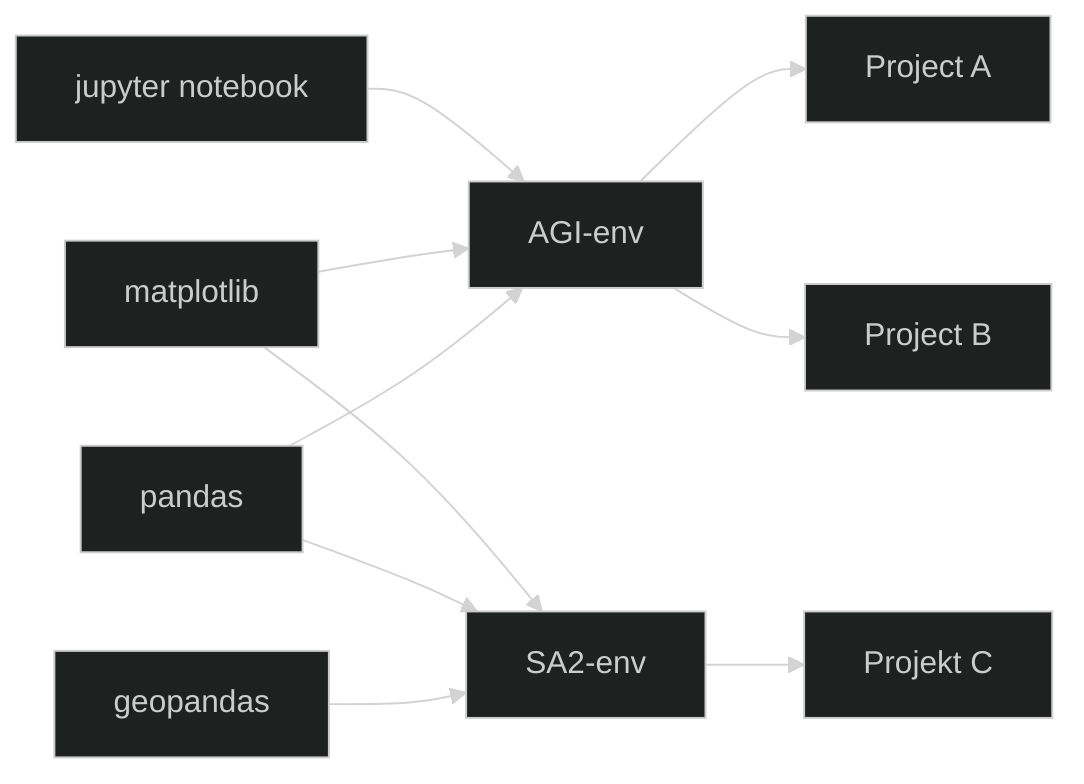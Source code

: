 %%{init: {'theme': 'dark', 'themeVariables': { 'primaryTextColor': 'white'}}}%%
graph LR
    B[pandas] --> A[AGI-env]
    C[matplotlib] --> A
    D[jupyter notebook] --> A
    E[geopandas] --> F[SA2-env]
    B --> F
    C --> F
    A --> X[Project A]
    A --> Y[Project B]
    F --> Z[Projekt C]